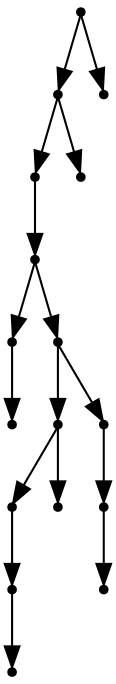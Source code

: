 digraph {
  16 [shape=point];
  14 [shape=point];
  12 [shape=point];
  11 [shape=point];
  1 [shape=point];
  0 [shape=point];
  10 [shape=point];
  6 [shape=point];
  4 [shape=point];
  3 [shape=point];
  2 [shape=point];
  5 [shape=point];
  9 [shape=point];
  8 [shape=point];
  7 [shape=point];
  13 [shape=point];
  15 [shape=point];
16 -> 14;
14 -> 12;
12 -> 11;
11 -> 1;
1 -> 0;
11 -> 10;
10 -> 6;
6 -> 4;
4 -> 3;
3 -> 2;
6 -> 5;
10 -> 9;
9 -> 8;
8 -> 7;
14 -> 13;
16 -> 15;
}
